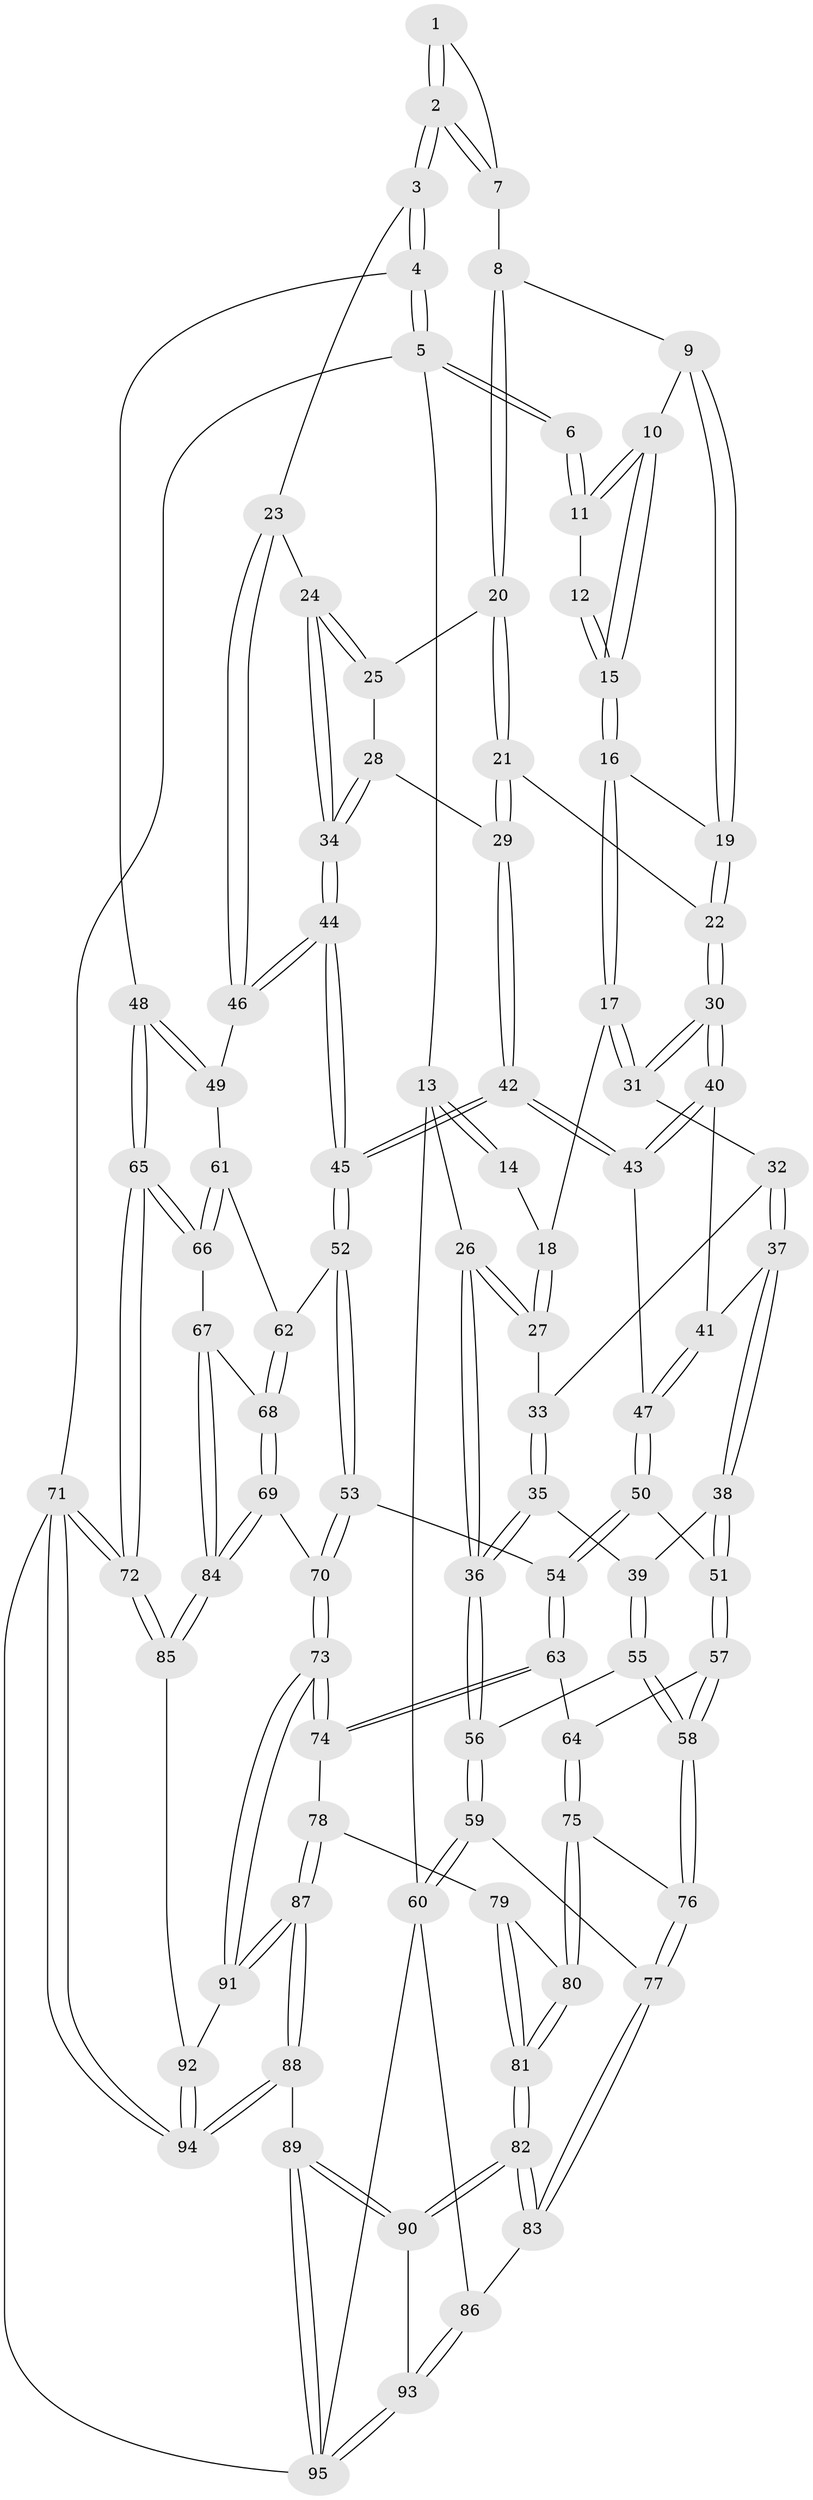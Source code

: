 // Generated by graph-tools (version 1.1) at 2025/17/03/09/25 04:17:17]
// undirected, 95 vertices, 234 edges
graph export_dot {
graph [start="1"]
  node [color=gray90,style=filled];
  1 [pos="+0.9532646818319174+0"];
  2 [pos="+1+0.12154015110368034"];
  3 [pos="+1+0.17784069190973684"];
  4 [pos="+1+0.20393455045652797"];
  5 [pos="+1+0"];
  6 [pos="+0.9204751814440173+0"];
  7 [pos="+0.9334936245931122+0.06413641622062752"];
  8 [pos="+0.7787907404360256+0"];
  9 [pos="+0.7353783205772204+0"];
  10 [pos="+0.7243521750107389+0"];
  11 [pos="+0.7236370683175718+0"];
  12 [pos="+0.3885464165781449+0"];
  13 [pos="+0+0"];
  14 [pos="+0.3635858981652328+0"];
  15 [pos="+0.5159355324263021+0.09395692330273436"];
  16 [pos="+0.5176202673347629+0.11418595867662547"];
  17 [pos="+0.49656967299521315+0.1300124962872468"];
  18 [pos="+0.3516058199899768+0.07288823550889253"];
  19 [pos="+0.6062853547949755+0.12294584163357007"];
  20 [pos="+0.7868368336679155+0.08334016451079569"];
  21 [pos="+0.6618034801090469+0.20948794394276865"];
  22 [pos="+0.6575226283583858+0.2061470157297013"];
  23 [pos="+0.9779079196225946+0.19907152339943732"];
  24 [pos="+0.9726636357201458+0.1999268213774427"];
  25 [pos="+0.8074088466086934+0.11315648591480543"];
  26 [pos="+0+0.14283314300588468"];
  27 [pos="+0.32062643137946295+0.11961256945458755"];
  28 [pos="+0.797560561640473+0.19265137559818526"];
  29 [pos="+0.6673796907420164+0.22236710206821902"];
  30 [pos="+0.4997597248425826+0.24146967769084385"];
  31 [pos="+0.4886272846500222+0.16071717748102418"];
  32 [pos="+0.3613175883061721+0.2027981874488568"];
  33 [pos="+0.32809004172613804+0.14661626963662203"];
  34 [pos="+0.8405571717087501+0.28384122756869473"];
  35 [pos="+0.1906301715928595+0.32196337198805436"];
  36 [pos="+0+0.22463564215250034"];
  37 [pos="+0.3720628427786603+0.29286188281916303"];
  38 [pos="+0.3220961684147797+0.36718560819159624"];
  39 [pos="+0.21205545953567445+0.33315050076948827"];
  40 [pos="+0.49830307785785616+0.2454007245760211"];
  41 [pos="+0.45067982109083254+0.27373083570646145"];
  42 [pos="+0.7001099945593993+0.37825412216452026"];
  43 [pos="+0.561814090502667+0.32471683568481724"];
  44 [pos="+0.7500163237188238+0.4127111086873175"];
  45 [pos="+0.7308353183192668+0.42548748771424066"];
  46 [pos="+0.9225468715166601+0.39883083710587736"];
  47 [pos="+0.4955169799854449+0.35826349378309685"];
  48 [pos="+1+0.4082805246175265"];
  49 [pos="+1+0.42214773459023863"];
  50 [pos="+0.4538591317948862+0.42647142644851327"];
  51 [pos="+0.3576601781209541+0.43450227949341597"];
  52 [pos="+0.7243423392073897+0.4550114127676228"];
  53 [pos="+0.6747527499609326+0.504092085611453"];
  54 [pos="+0.6656939355603818+0.5054812341996324"];
  55 [pos="+0.17951795031542733+0.5909954100788097"];
  56 [pos="+0+0.4404750211764471"];
  57 [pos="+0.35280940931256016+0.46390482948432393"];
  58 [pos="+0.1906276229190421+0.5999259211006821"];
  59 [pos="+0+0.5869982776176987"];
  60 [pos="+0+0.8306045681105997"];
  61 [pos="+0.8744838962454704+0.5495032469673968"];
  62 [pos="+0.8275196296962405+0.5312588500554616"];
  63 [pos="+0.47280267016088895+0.6203590021688078"];
  64 [pos="+0.4292200092736211+0.6030101257401006"];
  65 [pos="+1+0.6432821108158184"];
  66 [pos="+0.9981680740952291+0.6544473335416898"];
  67 [pos="+0.9325462171751058+0.7118630726933304"];
  68 [pos="+0.8327134249958871+0.6756933496490084"];
  69 [pos="+0.6929134598146403+0.7709141782975168"];
  70 [pos="+0.6925873305069424+0.770862486152498"];
  71 [pos="+1+1"];
  72 [pos="+1+1"];
  73 [pos="+0.6834961660349833+0.7776951580722359"];
  74 [pos="+0.48856484327784117+0.6973122465331814"];
  75 [pos="+0.31213160289039704+0.6842208233795883"];
  76 [pos="+0.20370115318435833+0.6540089716660151"];
  77 [pos="+0.16918592828983098+0.7186636868328271"];
  78 [pos="+0.4213776107292272+0.8132736340894391"];
  79 [pos="+0.4045371647488352+0.8027597005623739"];
  80 [pos="+0.3422465121346933+0.7418860728703294"];
  81 [pos="+0.22542033667848405+0.8395936428620484"];
  82 [pos="+0.20023382155246472+0.8518402508544715"];
  83 [pos="+0.14167202044446683+0.8049363179092212"];
  84 [pos="+0.8662506612107567+0.8435562819758495"];
  85 [pos="+0.8706844636035485+0.8513772884886937"];
  86 [pos="+0.13058784209816668+0.8086143977604299"];
  87 [pos="+0.4978651764368725+1"];
  88 [pos="+0.47927028463176735+1"];
  89 [pos="+0.4439739968855811+1"];
  90 [pos="+0.20352242771756238+0.8575999575628747"];
  91 [pos="+0.5584336912286294+0.9843686345141796"];
  92 [pos="+0.8460361064296577+0.931435613684427"];
  93 [pos="+0.04157179979863819+1"];
  94 [pos="+0.8675093679358735+1"];
  95 [pos="+0+1"];
  1 -- 2;
  1 -- 2;
  1 -- 7;
  2 -- 3;
  2 -- 3;
  2 -- 7;
  2 -- 7;
  3 -- 4;
  3 -- 4;
  3 -- 23;
  4 -- 5;
  4 -- 5;
  4 -- 48;
  5 -- 6;
  5 -- 6;
  5 -- 13;
  5 -- 71;
  6 -- 11;
  6 -- 11;
  7 -- 8;
  8 -- 9;
  8 -- 20;
  8 -- 20;
  9 -- 10;
  9 -- 19;
  9 -- 19;
  10 -- 11;
  10 -- 11;
  10 -- 15;
  10 -- 15;
  11 -- 12;
  12 -- 15;
  12 -- 15;
  13 -- 14;
  13 -- 14;
  13 -- 26;
  13 -- 60;
  14 -- 18;
  15 -- 16;
  15 -- 16;
  16 -- 17;
  16 -- 17;
  16 -- 19;
  17 -- 18;
  17 -- 31;
  17 -- 31;
  18 -- 27;
  18 -- 27;
  19 -- 22;
  19 -- 22;
  20 -- 21;
  20 -- 21;
  20 -- 25;
  21 -- 22;
  21 -- 29;
  21 -- 29;
  22 -- 30;
  22 -- 30;
  23 -- 24;
  23 -- 46;
  23 -- 46;
  24 -- 25;
  24 -- 25;
  24 -- 34;
  24 -- 34;
  25 -- 28;
  26 -- 27;
  26 -- 27;
  26 -- 36;
  26 -- 36;
  27 -- 33;
  28 -- 29;
  28 -- 34;
  28 -- 34;
  29 -- 42;
  29 -- 42;
  30 -- 31;
  30 -- 31;
  30 -- 40;
  30 -- 40;
  31 -- 32;
  32 -- 33;
  32 -- 37;
  32 -- 37;
  33 -- 35;
  33 -- 35;
  34 -- 44;
  34 -- 44;
  35 -- 36;
  35 -- 36;
  35 -- 39;
  36 -- 56;
  36 -- 56;
  37 -- 38;
  37 -- 38;
  37 -- 41;
  38 -- 39;
  38 -- 51;
  38 -- 51;
  39 -- 55;
  39 -- 55;
  40 -- 41;
  40 -- 43;
  40 -- 43;
  41 -- 47;
  41 -- 47;
  42 -- 43;
  42 -- 43;
  42 -- 45;
  42 -- 45;
  43 -- 47;
  44 -- 45;
  44 -- 45;
  44 -- 46;
  44 -- 46;
  45 -- 52;
  45 -- 52;
  46 -- 49;
  47 -- 50;
  47 -- 50;
  48 -- 49;
  48 -- 49;
  48 -- 65;
  48 -- 65;
  49 -- 61;
  50 -- 51;
  50 -- 54;
  50 -- 54;
  51 -- 57;
  51 -- 57;
  52 -- 53;
  52 -- 53;
  52 -- 62;
  53 -- 54;
  53 -- 70;
  53 -- 70;
  54 -- 63;
  54 -- 63;
  55 -- 56;
  55 -- 58;
  55 -- 58;
  56 -- 59;
  56 -- 59;
  57 -- 58;
  57 -- 58;
  57 -- 64;
  58 -- 76;
  58 -- 76;
  59 -- 60;
  59 -- 60;
  59 -- 77;
  60 -- 86;
  60 -- 95;
  61 -- 62;
  61 -- 66;
  61 -- 66;
  62 -- 68;
  62 -- 68;
  63 -- 64;
  63 -- 74;
  63 -- 74;
  64 -- 75;
  64 -- 75;
  65 -- 66;
  65 -- 66;
  65 -- 72;
  65 -- 72;
  66 -- 67;
  67 -- 68;
  67 -- 84;
  67 -- 84;
  68 -- 69;
  68 -- 69;
  69 -- 70;
  69 -- 84;
  69 -- 84;
  70 -- 73;
  70 -- 73;
  71 -- 72;
  71 -- 72;
  71 -- 94;
  71 -- 94;
  71 -- 95;
  72 -- 85;
  72 -- 85;
  73 -- 74;
  73 -- 74;
  73 -- 91;
  73 -- 91;
  74 -- 78;
  75 -- 76;
  75 -- 80;
  75 -- 80;
  76 -- 77;
  76 -- 77;
  77 -- 83;
  77 -- 83;
  78 -- 79;
  78 -- 87;
  78 -- 87;
  79 -- 80;
  79 -- 81;
  79 -- 81;
  80 -- 81;
  80 -- 81;
  81 -- 82;
  81 -- 82;
  82 -- 83;
  82 -- 83;
  82 -- 90;
  82 -- 90;
  83 -- 86;
  84 -- 85;
  84 -- 85;
  85 -- 92;
  86 -- 93;
  86 -- 93;
  87 -- 88;
  87 -- 88;
  87 -- 91;
  87 -- 91;
  88 -- 89;
  88 -- 94;
  88 -- 94;
  89 -- 90;
  89 -- 90;
  89 -- 95;
  89 -- 95;
  90 -- 93;
  91 -- 92;
  92 -- 94;
  92 -- 94;
  93 -- 95;
  93 -- 95;
}
